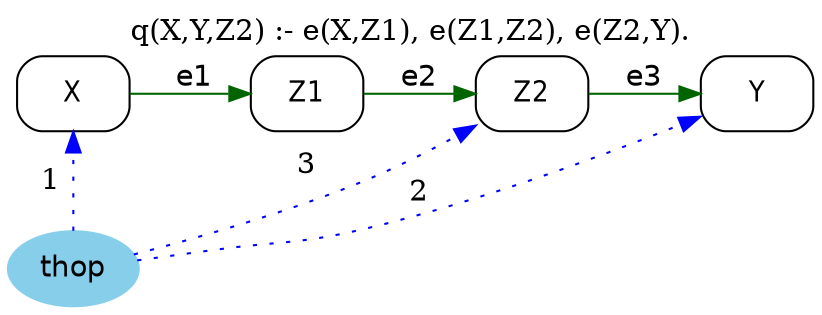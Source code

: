strict digraph G {
	graph [bb="0,0,375.19,143",
		label="q(X,Y,Z2) :- e(X,Z1), e(Z1,Z2), e(Z2,Y).",
		labelloc=t,
		lheight=0.21,
		lp="187.6,131.5",
		lwidth=3.22,
		rankdir=LR
	];
	node [label="\N"];
	X	 [fontname="Helvetica-Narrow",
		height=0.5,
		pos="28.597,102",
		shape=box,
		style=rounded,
		width=0.75];
	Z1	 [fontname="Helvetica-Narrow",
		height=0.5,
		pos="136.19,102",
		shape=box,
		style=rounded,
		width=0.75];
	X -> Z1	 [color=darkgreen,
		fontname=helvetica,
		label=e1,
		lp="83.195,109.5",
		pos="e,109.05,102 55.749,102 68.747,102 84.521,102 98.646,102"];
	Z2	 [fontname="Helvetica-Narrow",
		height=0.5,
		pos="242.19,102",
		shape=box,
		style=rounded,
		width=0.75];
	Z1 -> Z2	 [color=darkgreen,
		fontname=helvetica,
		label=e2,
		lp="189.19,109.5",
		pos="e,214.85,102 163.22,102 175.83,102 191.05,102 204.74,102"];
	Y	 [fontname="Helvetica-Narrow",
		height=0.5,
		pos="348.19,102",
		shape=box,
		style=rounded,
		width=0.75];
	Z2 -> Y	 [color=darkgreen,
		fontname=helvetica,
		label=e3,
		lp="295.19,109.5",
		pos="e,320.85,102 269.22,102 281.83,102 297.05,102 310.74,102"];
	thop	 [color=skyblue,
		fillcolor=skyblue,
		fontname=helvetica,
		height=0.5,
		pos="28.597,18",
		shape=oval,
		style="filled,rounded",
		width=0.79437];
	thop -> X	 [color=blue,
		constraint=false,
		label=1,
		lp="18.097,60",
		pos="e,28.597,83.809 28.597,36.227 28.597,47.124 28.597,61.205 28.597,73.541",
		style=dotted];
	thop -> Z2	 [color=blue,
		constraint=false,
		label=3,
		lp="136.19,67.5",
		pos="e,215.02,85.936 55.166,24.717 82.694,32.038 126.71,44.767 163.19,60 177.64,66.03 192.95,73.819 206.21,81.048",
		style=dotted];
	thop -> Y	 [color=blue,
		constraint=false,
		label=2,
		lp="189.19,54.5",
		pos="e,321.13,90.582 57.004,20.365 84.459,23.036 127.08,28.199 163.19,37 216.02,49.875 274.95,71.988 311.8,86.799",
		style=dotted];
}
